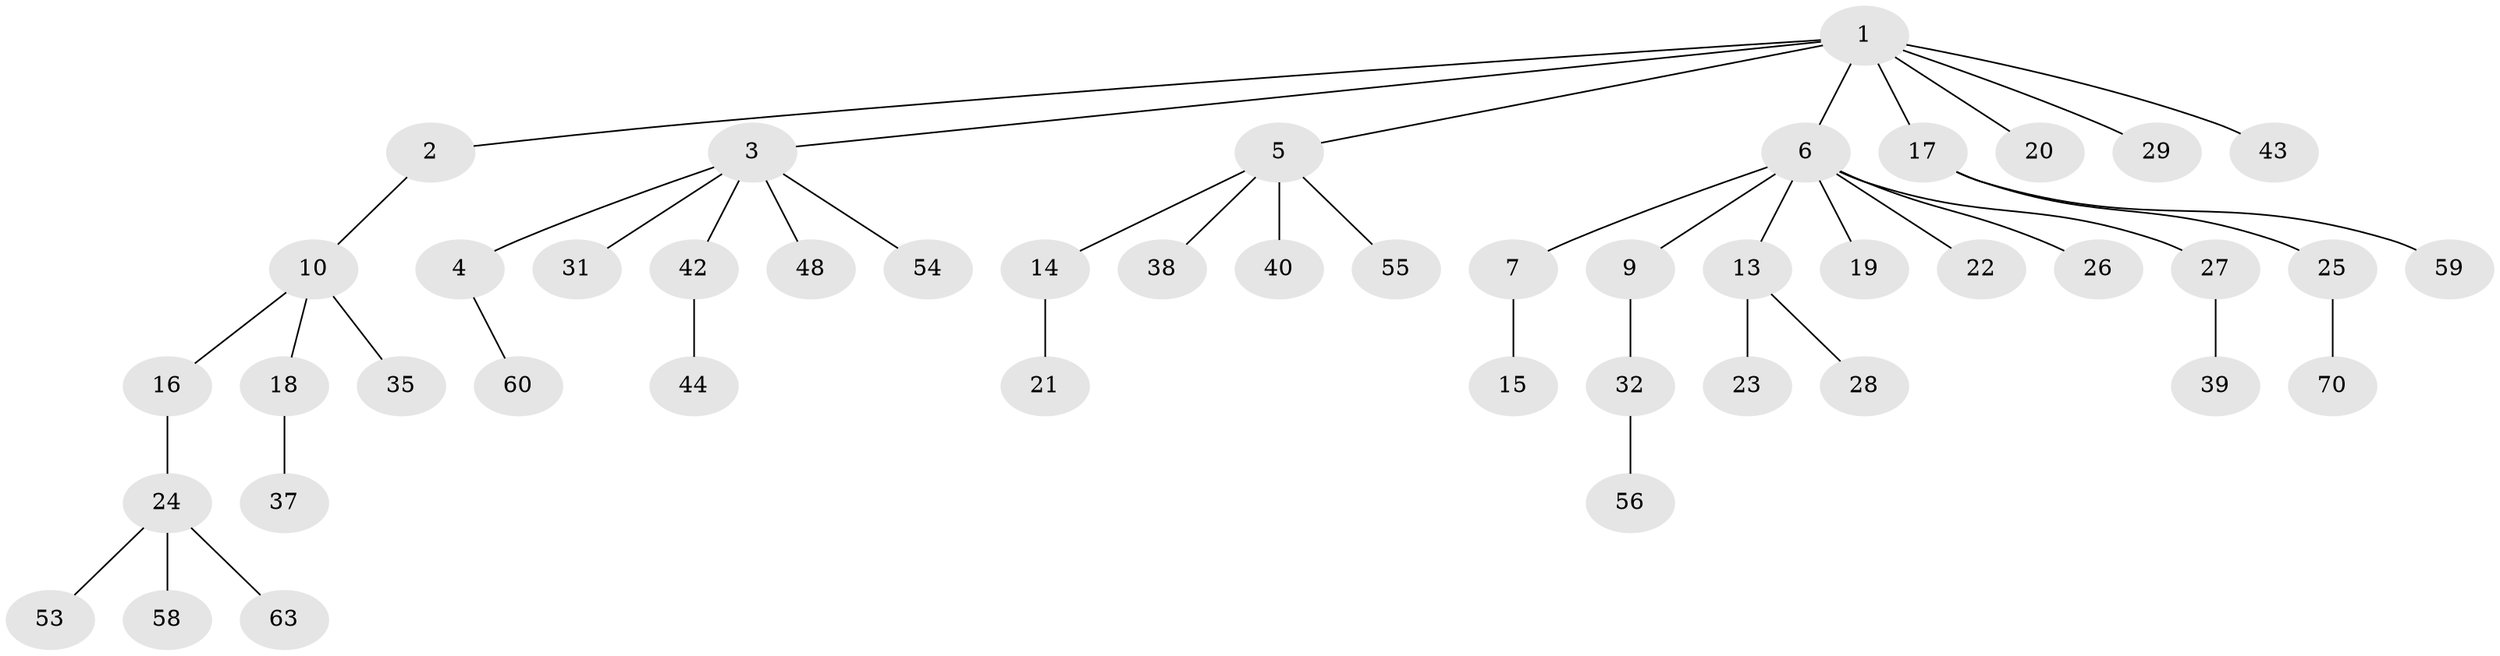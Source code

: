 // Generated by graph-tools (version 1.1) at 2025/24/03/03/25 07:24:07]
// undirected, 46 vertices, 45 edges
graph export_dot {
graph [start="1"]
  node [color=gray90,style=filled];
  1 [super="+66"];
  2;
  3 [super="+12"];
  4 [super="+41"];
  5 [super="+11"];
  6 [super="+8"];
  7;
  9 [super="+64"];
  10 [super="+51"];
  13 [super="+46"];
  14 [super="+57"];
  15 [super="+49"];
  16;
  17 [super="+52"];
  18 [super="+30"];
  19;
  20;
  21;
  22;
  23;
  24 [super="+33"];
  25 [super="+65"];
  26;
  27 [super="+36"];
  28 [super="+45"];
  29 [super="+50"];
  31 [super="+34"];
  32 [super="+68"];
  35;
  37;
  38 [super="+61"];
  39;
  40;
  42 [super="+47"];
  43;
  44 [super="+69"];
  48 [super="+62"];
  53;
  54;
  55;
  56;
  58;
  59;
  60 [super="+67"];
  63;
  70;
  1 -- 2;
  1 -- 3;
  1 -- 5;
  1 -- 6;
  1 -- 17;
  1 -- 20;
  1 -- 29;
  1 -- 43;
  2 -- 10;
  3 -- 4;
  3 -- 31;
  3 -- 42;
  3 -- 48;
  3 -- 54;
  4 -- 60;
  5 -- 14;
  5 -- 40;
  5 -- 38;
  5 -- 55;
  6 -- 7;
  6 -- 13;
  6 -- 22;
  6 -- 19;
  6 -- 9;
  6 -- 26;
  6 -- 27;
  7 -- 15;
  9 -- 32;
  10 -- 16;
  10 -- 18;
  10 -- 35;
  13 -- 23;
  13 -- 28;
  14 -- 21;
  16 -- 24;
  17 -- 25;
  17 -- 59;
  18 -- 37;
  24 -- 58;
  24 -- 53;
  24 -- 63;
  25 -- 70;
  27 -- 39;
  32 -- 56;
  42 -- 44;
}
